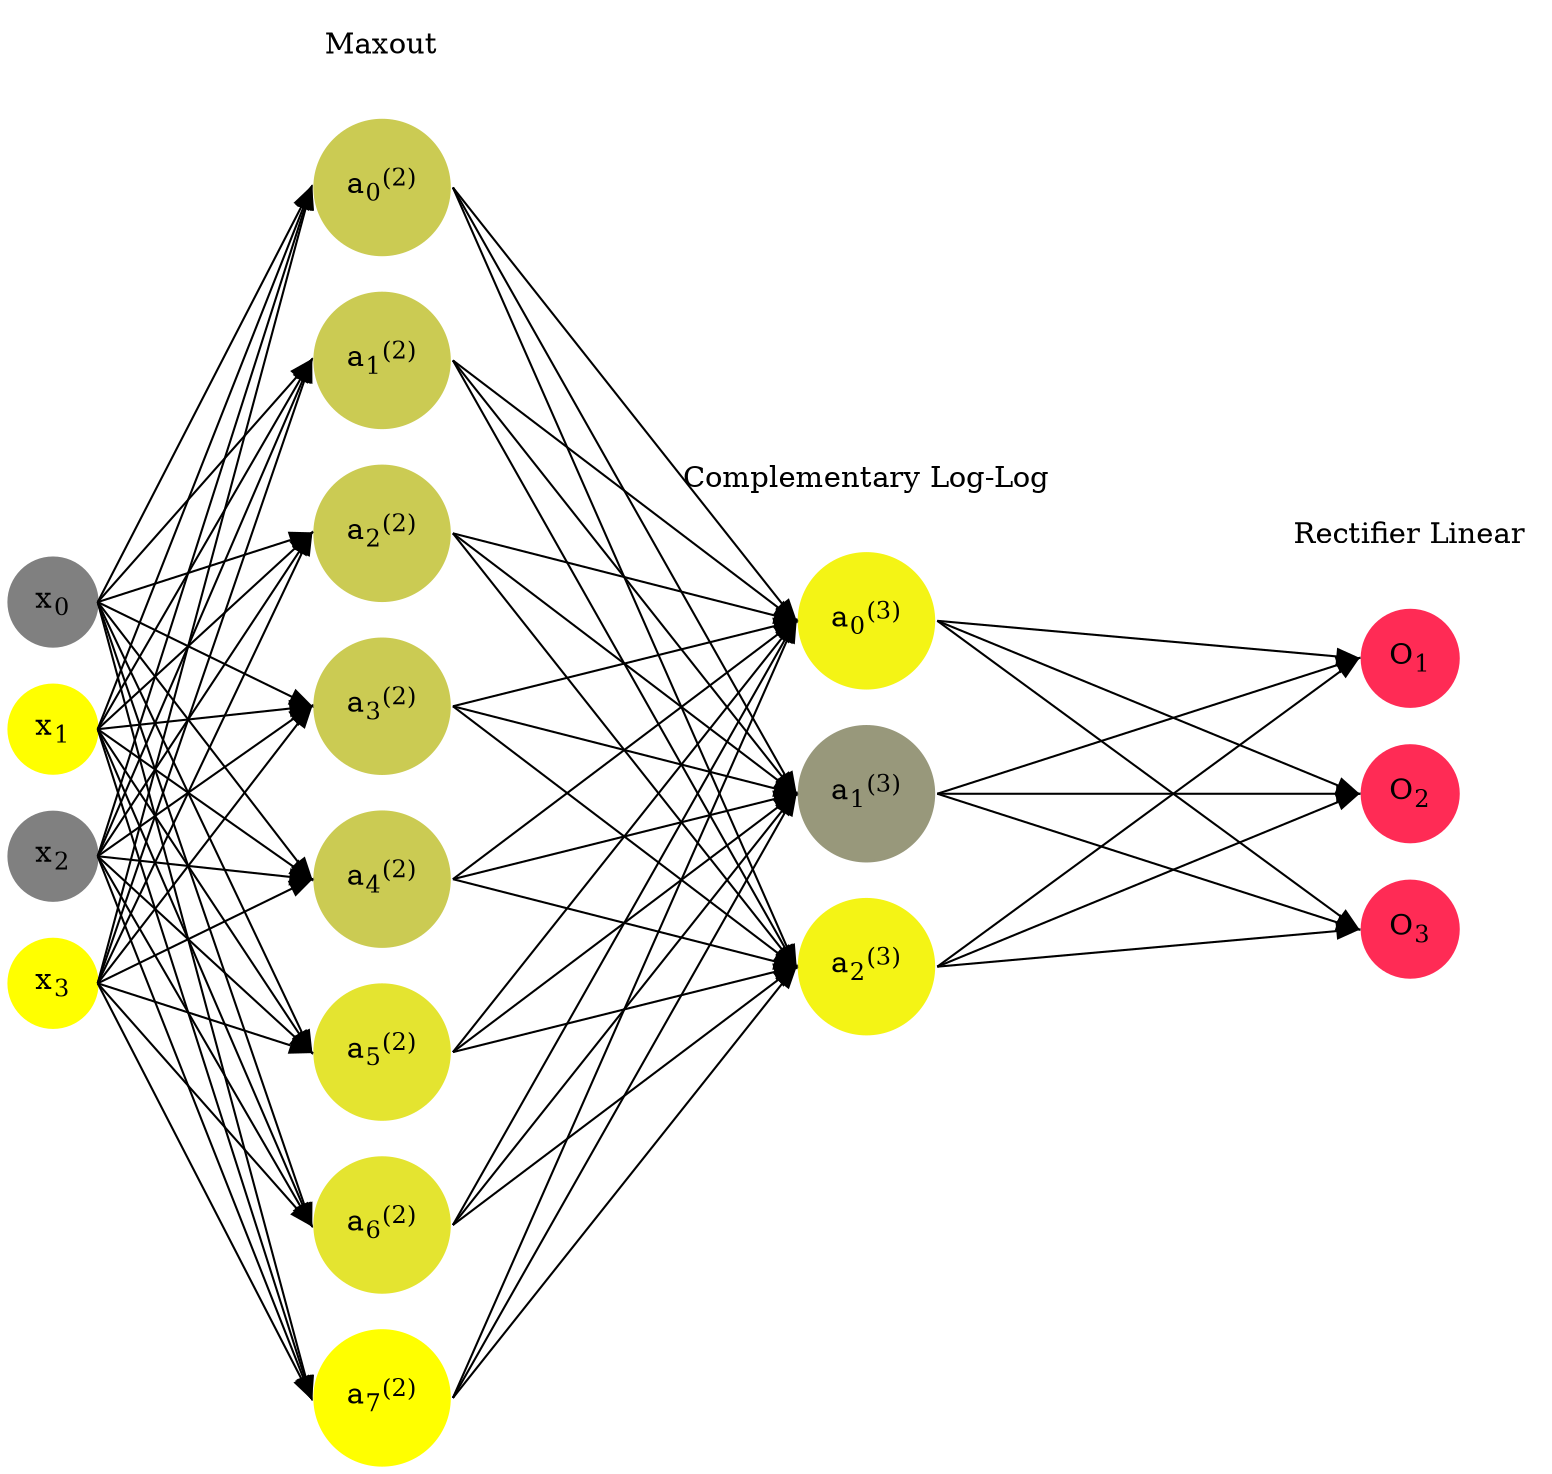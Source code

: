 digraph G {
	rankdir = LR;
	splines=false;
	edge[style=invis];
	ranksep= 1.4;
	{
	node [shape=circle, color="0.1667, 0.0, 0.5", style=filled, fillcolor="0.1667, 0.0, 0.5"];
	x0 [label=<x<sub>0</sub>>];
	}
	{
	node [shape=circle, color="0.1667, 1.0, 1.0", style=filled, fillcolor="0.1667, 1.0, 1.0"];
	x1 [label=<x<sub>1</sub>>];
	}
	{
	node [shape=circle, color="0.1667, 0.0, 0.5", style=filled, fillcolor="0.1667, 0.0, 0.5"];
	x2 [label=<x<sub>2</sub>>];
	}
	{
	node [shape=circle, color="0.1667, 1.0, 1.0", style=filled, fillcolor="0.1667, 1.0, 1.0"];
	x3 [label=<x<sub>3</sub>>];
	}
	{
	node [shape=circle, color="0.1667, 0.589555, 0.794778", style=filled, fillcolor="0.1667, 0.589555, 0.794778"];
	a02 [label=<a<sub>0</sub><sup>(2)</sup>>];
	}
	{
	node [shape=circle, color="0.1667, 0.589555, 0.794778", style=filled, fillcolor="0.1667, 0.589555, 0.794778"];
	a12 [label=<a<sub>1</sub><sup>(2)</sup>>];
	}
	{
	node [shape=circle, color="0.1667, 0.589555, 0.794778", style=filled, fillcolor="0.1667, 0.589555, 0.794778"];
	a22 [label=<a<sub>2</sub><sup>(2)</sup>>];
	}
	{
	node [shape=circle, color="0.1667, 0.589555, 0.794778", style=filled, fillcolor="0.1667, 0.589555, 0.794778"];
	a32 [label=<a<sub>3</sub><sup>(2)</sup>>];
	}
	{
	node [shape=circle, color="0.1667, 0.589555, 0.794778", style=filled, fillcolor="0.1667, 0.589555, 0.794778"];
	a42 [label=<a<sub>4</sub><sup>(2)</sup>>];
	}
	{
	node [shape=circle, color="0.1667, 0.786113, 0.893057", style=filled, fillcolor="0.1667, 0.786113, 0.893057"];
	a52 [label=<a<sub>5</sub><sup>(2)</sup>>];
	}
	{
	node [shape=circle, color="0.1667, 0.786113, 0.893057", style=filled, fillcolor="0.1667, 0.786113, 0.893057"];
	a62 [label=<a<sub>6</sub><sup>(2)</sup>>];
	}
	{
	node [shape=circle, color="0.1667, 1.155582, 1.077791", style=filled, fillcolor="0.1667, 1.155582, 1.077791"];
	a72 [label=<a<sub>7</sub><sup>(2)</sup>>];
	}
	{
	node [shape=circle, color="0.1667, 0.910531, 0.955265", style=filled, fillcolor="0.1667, 0.910531, 0.955265"];
	a03 [label=<a<sub>0</sub><sup>(3)</sup>>];
	}
	{
	node [shape=circle, color="0.1667, 0.192977, 0.596488", style=filled, fillcolor="0.1667, 0.192977, 0.596488"];
	a13 [label=<a<sub>1</sub><sup>(3)</sup>>];
	}
	{
	node [shape=circle, color="0.1667, 0.913936, 0.956968", style=filled, fillcolor="0.1667, 0.913936, 0.956968"];
	a23 [label=<a<sub>2</sub><sup>(3)</sup>>];
	}
	{
	node [shape=circle, color="0.9667, 0.83, 1.0", style=filled, fillcolor="0.9667, 0.83, 1.0"];
	O1 [label=<O<sub>1</sub>>];
	}
	{
	node [shape=circle, color="0.9667, 0.83, 1.0", style=filled, fillcolor="0.9667, 0.83, 1.0"];
	O2 [label=<O<sub>2</sub>>];
	}
	{
	node [shape=circle, color="0.9667, 0.83, 1.0", style=filled, fillcolor="0.9667, 0.83, 1.0"];
	O3 [label=<O<sub>3</sub>>];
	}
	{
	rank=same;
	x0->x1->x2->x3;
	}
	{
	rank=same;
	a02->a12->a22->a32->a42->a52->a62->a72;
	}
	{
	rank=same;
	a03->a13->a23;
	}
	{
	rank=same;
	O1->O2->O3;
	}
	l1 [shape=plaintext,label="Maxout"];
	l1->a02;
	{rank=same; l1;a02};
	l2 [shape=plaintext,label="Complementary Log-Log"];
	l2->a03;
	{rank=same; l2;a03};
	l3 [shape=plaintext,label="Rectifier Linear"];
	l3->O1;
	{rank=same; l3;O1};
edge[style=solid, tailport=e, headport=w];
	{x0;x1;x2;x3} -> {a02;a12;a22;a32;a42;a52;a62;a72};
	{a02;a12;a22;a32;a42;a52;a62;a72} -> {a03;a13;a23};
	{a03;a13;a23} -> {O1,O2,O3};
}